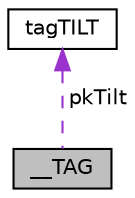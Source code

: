 digraph G
{
  edge [fontname="Helvetica",fontsize="10",labelfontname="Helvetica",labelfontsize="10"];
  node [fontname="Helvetica",fontsize="10",shape=record];
  Node1 [label="__TAG",height=0.2,width=0.4,color="black", fillcolor="grey75", style="filled" fontcolor="black"];
  Node2 -> Node1 [dir="back",color="darkorchid3",fontsize="10",style="dashed",label=" pkTilt" ,fontname="Helvetica"];
  Node2 [label="tagTILT",height=0.2,width=0.4,color="black", fillcolor="white", style="filled",URL="$structtag_t_i_l_t.html"];
}
